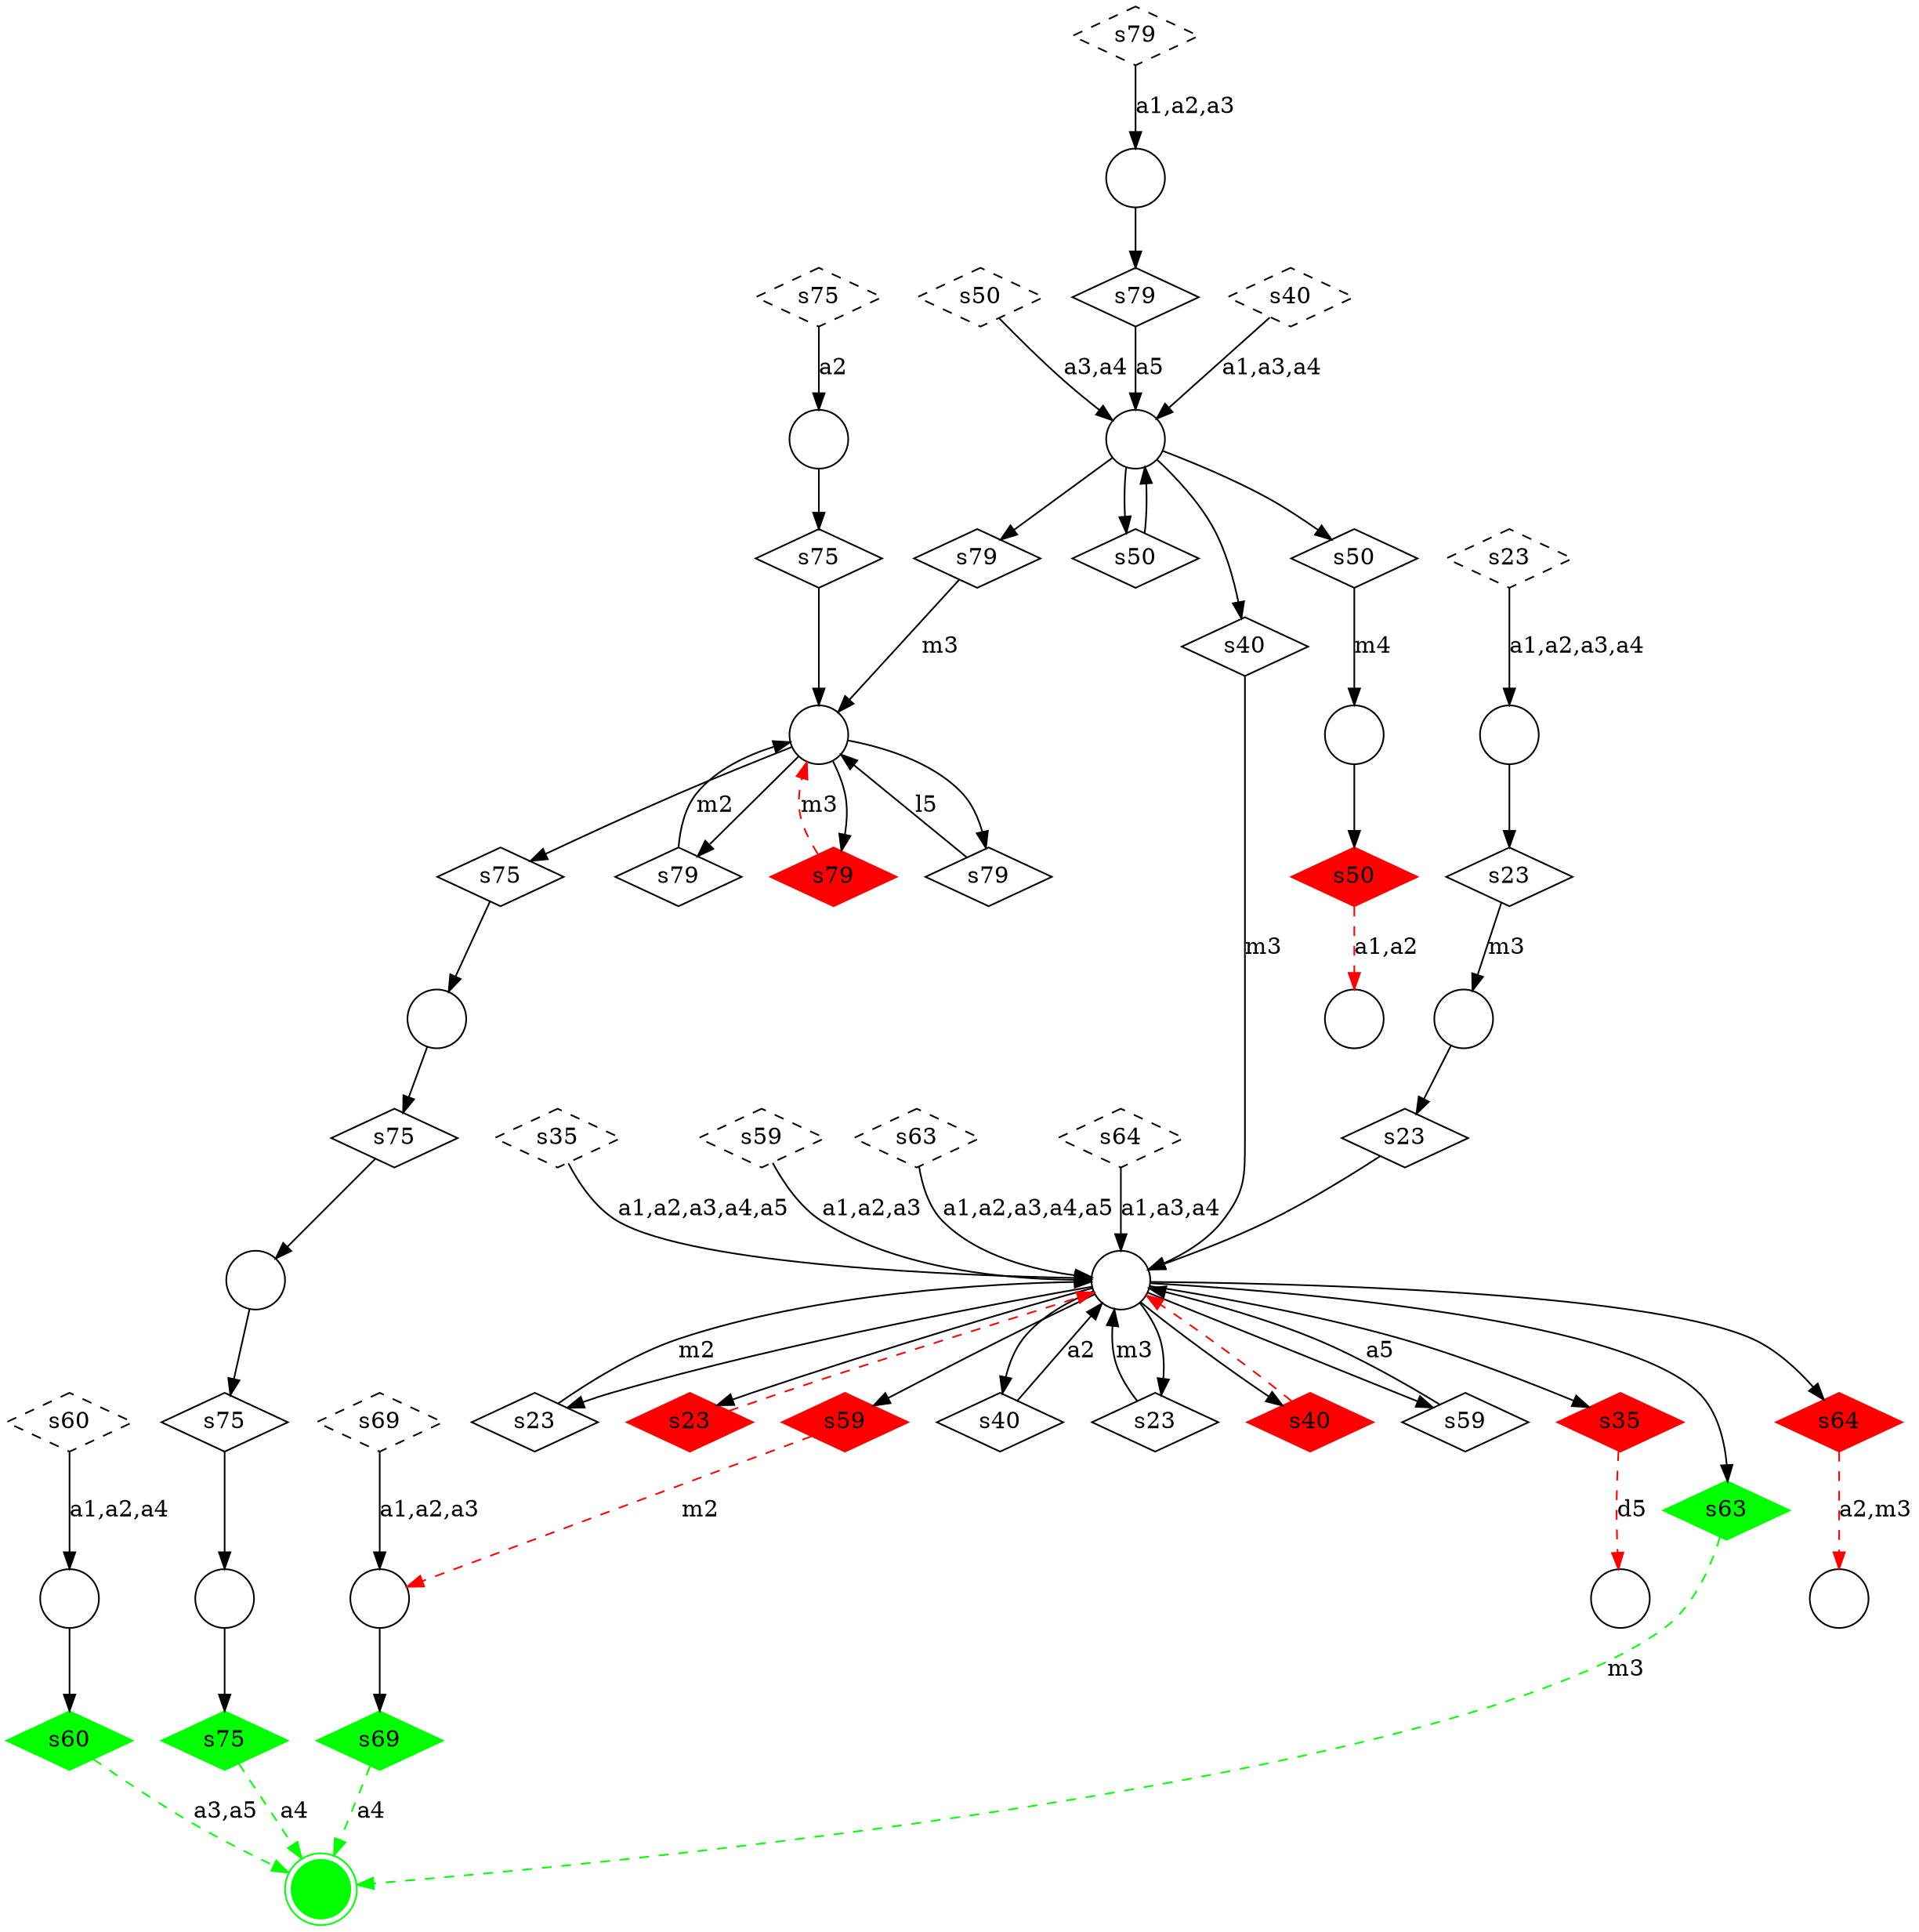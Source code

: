 digraph G {
  m13 [shape=circle,  label=""];
  m7 [shape=circle,  label=""];
  m4 [shape=circle,  label=""];
  m3 [shape=circle,  label=""];
  m17 [shape=circle,  label=""];
  m8 [shape=doublecircle, color = "green", style = "filled", label=""];
  m0 [shape=circle,  label=""];
  m1 [shape=circle,  label=""];
  m6 [shape=circle,  label=""];
  m15 [shape=circle,  label=""];
  m5 [shape=circle,  label=""];
  m11 [shape=circle,  label=""];
  m10 [shape=circle,  label=""];
  m16 [shape=circle,  label=""];
  m14 [shape=circle,  label=""];
  m2 [shape=circle,  label=""];
  m12 [shape=circle,  label=""];
  u_s23_0 [shape=diamond, style = "dashed", label="s23"];
  u_s23_1 [shape=diamond,  label="s23"];
  u_s23_2 [shape=diamond,  label="s23"];
  u_s23_3 [shape=diamond,  label="s23"];
  u_s23_4 [shape=diamond,  label="s23"];
  u_s23_5 [shape=diamond, color = "red", style = "filled", label="s23"];
  u_s35_0 [shape=diamond, style = "dashed", label="s35"];
  u_s35_1 [shape=diamond, color = "red", style = "filled", label="s35"];
  u_s40_0 [shape=diamond, style = "dashed", label="s40"];
  u_s40_1 [shape=diamond,  label="s40"];
  u_s40_2 [shape=diamond,  label="s40"];
  u_s40_3 [shape=diamond, color = "red", style = "filled", label="s40"];
  u_s50_0 [shape=diamond, style = "dashed", label="s50"];
  u_s50_1 [shape=diamond,  label="s50"];
  u_s50_2 [shape=diamond,  label="s50"];
  u_s50_3 [shape=diamond, color = "red", style = "filled", label="s50"];
  u_s59_0 [shape=diamond, style = "dashed", label="s59"];
  u_s59_1 [shape=diamond,  label="s59"];
  u_s59_2 [shape=diamond, color = "red", style = "filled", label="s59"];
  u_s60_0 [shape=diamond, style = "dashed", label="s60"];
  u_s60_1 [shape=diamond, color = "green", style = "filled", label="s60"];
  u_s63_0 [shape=diamond, style = "dashed", label="s63"];
  u_s63_1 [shape=diamond, color = "green", style = "filled", label="s63"];
  u_s64_0 [shape=diamond, style = "dashed", label="s64"];
  u_s64_1 [shape=diamond, color = "red", style = "filled", label="s64"];
  u_s69_0 [shape=diamond, style = "dashed", label="s69"];
  u_s69_1 [shape=diamond, color = "green", style = "filled", label="s69"];
  u_s75_0 [shape=diamond, style = "dashed", label="s75"];
  u_s75_1 [shape=diamond,  label="s75"];
  u_s75_2 [shape=diamond,  label="s75"];
  u_s75_3 [shape=diamond,  label="s75"];
  u_s75_4 [shape=diamond,  label="s75"];
  u_s75_5 [shape=diamond, color = "green", style = "filled", label="s75"];
  u_s79_0 [shape=diamond, style = "dashed", label="s79"];
  u_s79_1 [shape=diamond,  label="s79"];
  u_s79_2 [shape=diamond,  label="s79"];
  u_s79_3 [shape=diamond,  label="s79"];
  u_s79_4 [shape=diamond,  label="s79"];
  u_s79_5 [shape=diamond, color = "red", style = "filled", label="s79"];
  u_s23_0 -> m16 [label="a1,a2,a3,a4" ];
  m16 -> u_s23_1 [label="" ];
  u_s23_1 -> m11 [label="m3" ];
  m11 -> u_s23_2 [label="" ];
  u_s23_2 -> m4 [label="" ];
  m4 -> u_s23_3 [label="" ];
  u_s23_3 -> m4 [label="m3" ];
  m4 -> u_s23_4 [label="" ];
  u_s23_4 -> m4 [label="m2" ];
  m4 -> u_s23_5 [label="" ];
  u_s23_5 -> m4 [label="" , color = "red", style = "dashed"];
  u_s35_0 -> m4 [label="a1,a2,a3,a4,a5" ];
  m4 -> u_s35_1 [label="" ];
  u_s35_1 -> m0 [label="d5" , color = "red", style = "dashed"];
  u_s40_0 -> m5 [label="a1,a3,a4" ];
  m5 -> u_s40_1 [label="" ];
  u_s40_1 -> m4 [label="m3" ];
  m4 -> u_s40_2 [label="" ];
  u_s40_2 -> m4 [label="a2" ];
  m4 -> u_s40_3 [label="" ];
  u_s40_3 -> m4 [label="" , color = "red", style = "dashed"];
  u_s50_0 -> m5 [label="a3,a4" ];
  m5 -> u_s50_1 [label="" ];
  u_s50_1 -> m5 [label="" ];
  m5 -> u_s50_2 [label="" ];
  u_s50_2 -> m12 [label="m4" ];
  m12 -> u_s50_3 [label="" ];
  u_s50_3 -> m13 [label="a1,a2" , color = "red", style = "dashed"];
  u_s59_0 -> m4 [label="a1,a2,a3" ];
  m4 -> u_s59_1 [label="" ];
  u_s59_1 -> m4 [label="a5" ];
  m4 -> u_s59_2 [label="" ];
  u_s59_2 -> m6 [label="m2" , color = "red", style = "dashed"];
  u_s60_0 -> m14 [label="a1,a2,a4" ];
  m14 -> u_s60_1 [label="" ];
  u_s60_1 -> m8 [label="a3,a5" , color = "green", style = "dashed"];
  u_s63_0 -> m4 [label="a1,a2,a3,a4,a5" ];
  m4 -> u_s63_1 [label="" ];
  u_s63_1 -> m8 [label="m3" , color = "green", style = "dashed"];
  u_s64_0 -> m4 [label="a1,a3,a4" ];
  m4 -> u_s64_1 [label="" ];
  u_s64_1 -> m3 [label="a2,m3" , color = "red", style = "dashed"];
  u_s69_0 -> m6 [label="a1,a2,a3" ];
  m6 -> u_s69_1 [label="" ];
  u_s69_1 -> m8 [label="a4" , color = "green", style = "dashed"];
  u_s75_0 -> m15 [label="a2" ];
  m15 -> u_s75_1 [label="" ];
  u_s75_1 -> m1 [label="" ];
  m1 -> u_s75_2 [label="" ];
  u_s75_2 -> m17 [label="" ];
  m17 -> u_s75_3 [label="" ];
  u_s75_3 -> m7 [label="" ];
  m7 -> u_s75_4 [label="" ];
  u_s75_4 -> m10 [label="" ];
  m10 -> u_s75_5 [label="" ];
  u_s75_5 -> m8 [label="a4" , color = "green", style = "dashed"];
  u_s79_0 -> m2 [label="a1,a2,a3" ];
  m2 -> u_s79_1 [label="" ];
  u_s79_1 -> m5 [label="a5" ];
  m5 -> u_s79_2 [label="" ];
  u_s79_2 -> m1 [label="m3" ];
  m1 -> u_s79_3 [label="" ];
  u_s79_3 -> m1 [label="l5" ];
  m1 -> u_s79_4 [label="" ];
  u_s79_4 -> m1 [label="m2" ];
  m1 -> u_s79_5 [label="" ];
  u_s79_5 -> m1 [label="m3" , color = "red", style = "dashed"];
}
